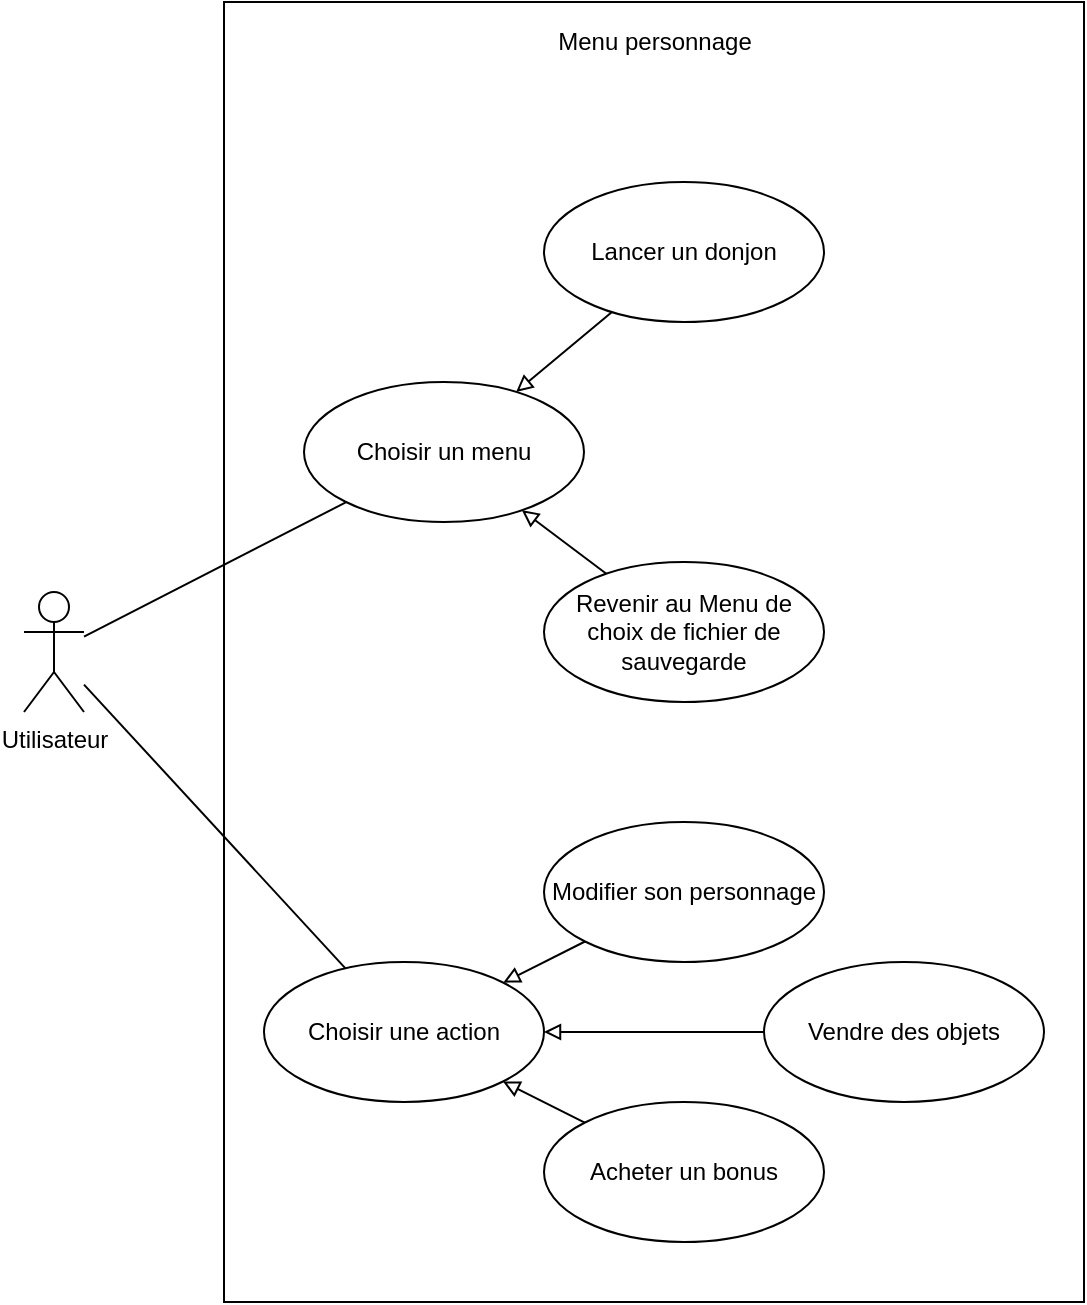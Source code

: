 <mxfile version="14.6.13" type="device"><diagram id="e9d17auqEK72nvCpza8T" name="Page-1"><mxGraphModel dx="1086" dy="806" grid="1" gridSize="10" guides="1" tooltips="1" connect="1" arrows="1" fold="1" page="1" pageScale="1" pageWidth="1169" pageHeight="827" math="0" shadow="0"><root><mxCell id="0"/><mxCell id="1" parent="0"/><mxCell id="CzV0l1jLpA-gtEdZbNPG-5" value="" style="rounded=0;whiteSpace=wrap;html=1;" parent="1" vertex="1"><mxGeometry x="230" y="20" width="430" height="650" as="geometry"/></mxCell><mxCell id="sFVrEdId5z2_dv68VKi_-9" style="edgeStyle=none;rounded=0;orthogonalLoop=1;jettySize=auto;html=1;endArrow=none;endFill=0;" parent="1" source="4SonnPk5yRRn0g_7Sao2-1" target="sFVrEdId5z2_dv68VKi_-8" edge="1"><mxGeometry relative="1" as="geometry"/></mxCell><mxCell id="yDwtYrcQ9vxtsHQwsSTo-2" style="rounded=0;orthogonalLoop=1;jettySize=auto;html=1;endArrow=none;endFill=0;" parent="1" source="4SonnPk5yRRn0g_7Sao2-1" target="yDwtYrcQ9vxtsHQwsSTo-1" edge="1"><mxGeometry relative="1" as="geometry"/></mxCell><mxCell id="4SonnPk5yRRn0g_7Sao2-1" value="Utilisateur" style="shape=umlActor;verticalLabelPosition=bottom;verticalAlign=top;html=1;outlineConnect=0;" parent="1" vertex="1"><mxGeometry x="130" y="315" width="30" height="60" as="geometry"/></mxCell><mxCell id="4SonnPk5yRRn0g_7Sao2-22" value="Lancer un donjon" style="ellipse;whiteSpace=wrap;html=1;" parent="1" vertex="1"><mxGeometry x="390" y="110" width="140" height="70" as="geometry"/></mxCell><mxCell id="4SonnPk5yRRn0g_7Sao2-24" value="Revenir au Menu de choix de fichier de sauvegarde" style="ellipse;whiteSpace=wrap;html=1;" parent="1" vertex="1"><mxGeometry x="390" y="300" width="140" height="70" as="geometry"/></mxCell><mxCell id="sFVrEdId5z2_dv68VKi_-1" value="Menu personnage" style="text;html=1;align=center;verticalAlign=middle;resizable=0;points=[];autosize=1;strokeColor=none;" parent="1" vertex="1"><mxGeometry x="390" y="30" width="110" height="20" as="geometry"/></mxCell><mxCell id="sFVrEdId5z2_dv68VKi_-12" style="edgeStyle=none;rounded=0;orthogonalLoop=1;jettySize=auto;html=1;startArrow=block;startFill=0;endArrow=none;endFill=0;" parent="1" source="sFVrEdId5z2_dv68VKi_-8" target="4SonnPk5yRRn0g_7Sao2-22" edge="1"><mxGeometry relative="1" as="geometry"><mxPoint x="510.952" y="230.754" as="targetPoint"/></mxGeometry></mxCell><mxCell id="sFVrEdId5z2_dv68VKi_-15" style="edgeStyle=none;rounded=0;orthogonalLoop=1;jettySize=auto;html=1;startArrow=block;startFill=0;endArrow=none;endFill=0;" parent="1" source="sFVrEdId5z2_dv68VKi_-8" target="4SonnPk5yRRn0g_7Sao2-24" edge="1"><mxGeometry relative="1" as="geometry"/></mxCell><mxCell id="sFVrEdId5z2_dv68VKi_-8" value="Choisir un menu" style="ellipse;whiteSpace=wrap;html=1;" parent="1" vertex="1"><mxGeometry x="270" y="210" width="140" height="70" as="geometry"/></mxCell><mxCell id="yDwtYrcQ9vxtsHQwsSTo-4" style="edgeStyle=none;rounded=0;orthogonalLoop=1;jettySize=auto;html=1;endArrow=none;endFill=0;startArrow=block;startFill=0;" parent="1" source="yDwtYrcQ9vxtsHQwsSTo-1" target="yDwtYrcQ9vxtsHQwsSTo-3" edge="1"><mxGeometry relative="1" as="geometry"/></mxCell><mxCell id="yDwtYrcQ9vxtsHQwsSTo-1" value="Choisir une action" style="ellipse;whiteSpace=wrap;html=1;" parent="1" vertex="1"><mxGeometry x="250" y="500" width="140" height="70" as="geometry"/></mxCell><mxCell id="yDwtYrcQ9vxtsHQwsSTo-3" value="Modifier son personnage" style="ellipse;whiteSpace=wrap;html=1;" parent="1" vertex="1"><mxGeometry x="390" y="430" width="140" height="70" as="geometry"/></mxCell><mxCell id="CzV0l1jLpA-gtEdZbNPG-2" style="rounded=0;orthogonalLoop=1;jettySize=auto;html=1;endArrow=block;endFill=0;" parent="1" source="CzV0l1jLpA-gtEdZbNPG-1" target="yDwtYrcQ9vxtsHQwsSTo-1" edge="1"><mxGeometry relative="1" as="geometry"/></mxCell><mxCell id="CzV0l1jLpA-gtEdZbNPG-1" value="Vendre des objets" style="ellipse;whiteSpace=wrap;html=1;" parent="1" vertex="1"><mxGeometry x="500" y="500" width="140" height="70" as="geometry"/></mxCell><mxCell id="CzV0l1jLpA-gtEdZbNPG-4" style="edgeStyle=none;rounded=0;orthogonalLoop=1;jettySize=auto;html=1;endArrow=block;endFill=0;" parent="1" source="CzV0l1jLpA-gtEdZbNPG-3" target="yDwtYrcQ9vxtsHQwsSTo-1" edge="1"><mxGeometry relative="1" as="geometry"/></mxCell><mxCell id="CzV0l1jLpA-gtEdZbNPG-3" value="Acheter un bonus" style="ellipse;whiteSpace=wrap;html=1;" parent="1" vertex="1"><mxGeometry x="390" y="570" width="140" height="70" as="geometry"/></mxCell></root></mxGraphModel></diagram></mxfile>
